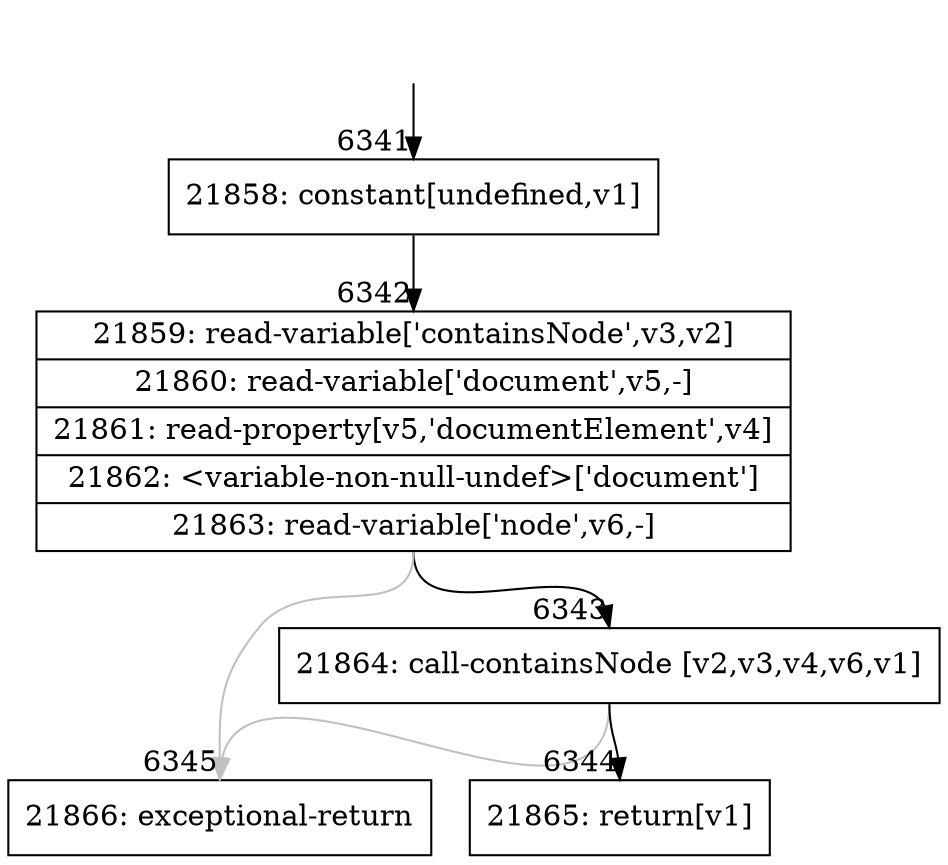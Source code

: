 digraph {
rankdir="TD"
BB_entry436[shape=none,label=""];
BB_entry436 -> BB6341 [tailport=s, headport=n, headlabel="    6341"]
BB6341 [shape=record label="{21858: constant[undefined,v1]}" ] 
BB6341 -> BB6342 [tailport=s, headport=n, headlabel="      6342"]
BB6342 [shape=record label="{21859: read-variable['containsNode',v3,v2]|21860: read-variable['document',v5,-]|21861: read-property[v5,'documentElement',v4]|21862: \<variable-non-null-undef\>['document']|21863: read-variable['node',v6,-]}" ] 
BB6342 -> BB6343 [tailport=s, headport=n, headlabel="      6343"]
BB6342 -> BB6345 [tailport=s, headport=n, color=gray, headlabel="      6345"]
BB6343 [shape=record label="{21864: call-containsNode [v2,v3,v4,v6,v1]}" ] 
BB6343 -> BB6344 [tailport=s, headport=n, headlabel="      6344"]
BB6343 -> BB6345 [tailport=s, headport=n, color=gray]
BB6344 [shape=record label="{21865: return[v1]}" ] 
BB6345 [shape=record label="{21866: exceptional-return}" ] 
//#$~ 11172
}
